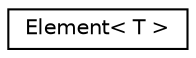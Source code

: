 digraph "Graphical Class Hierarchy"
{
 // LATEX_PDF_SIZE
  edge [fontname="Helvetica",fontsize="10",labelfontname="Helvetica",labelfontsize="10"];
  node [fontname="Helvetica",fontsize="10",shape=record];
  rankdir="LR";
  Node0 [label="Element\< T \>",height=0.2,width=0.4,color="black", fillcolor="white", style="filled",URL="$classElement.html",tooltip="A template class definition. The class contains the value of the item and two references...."];
}
